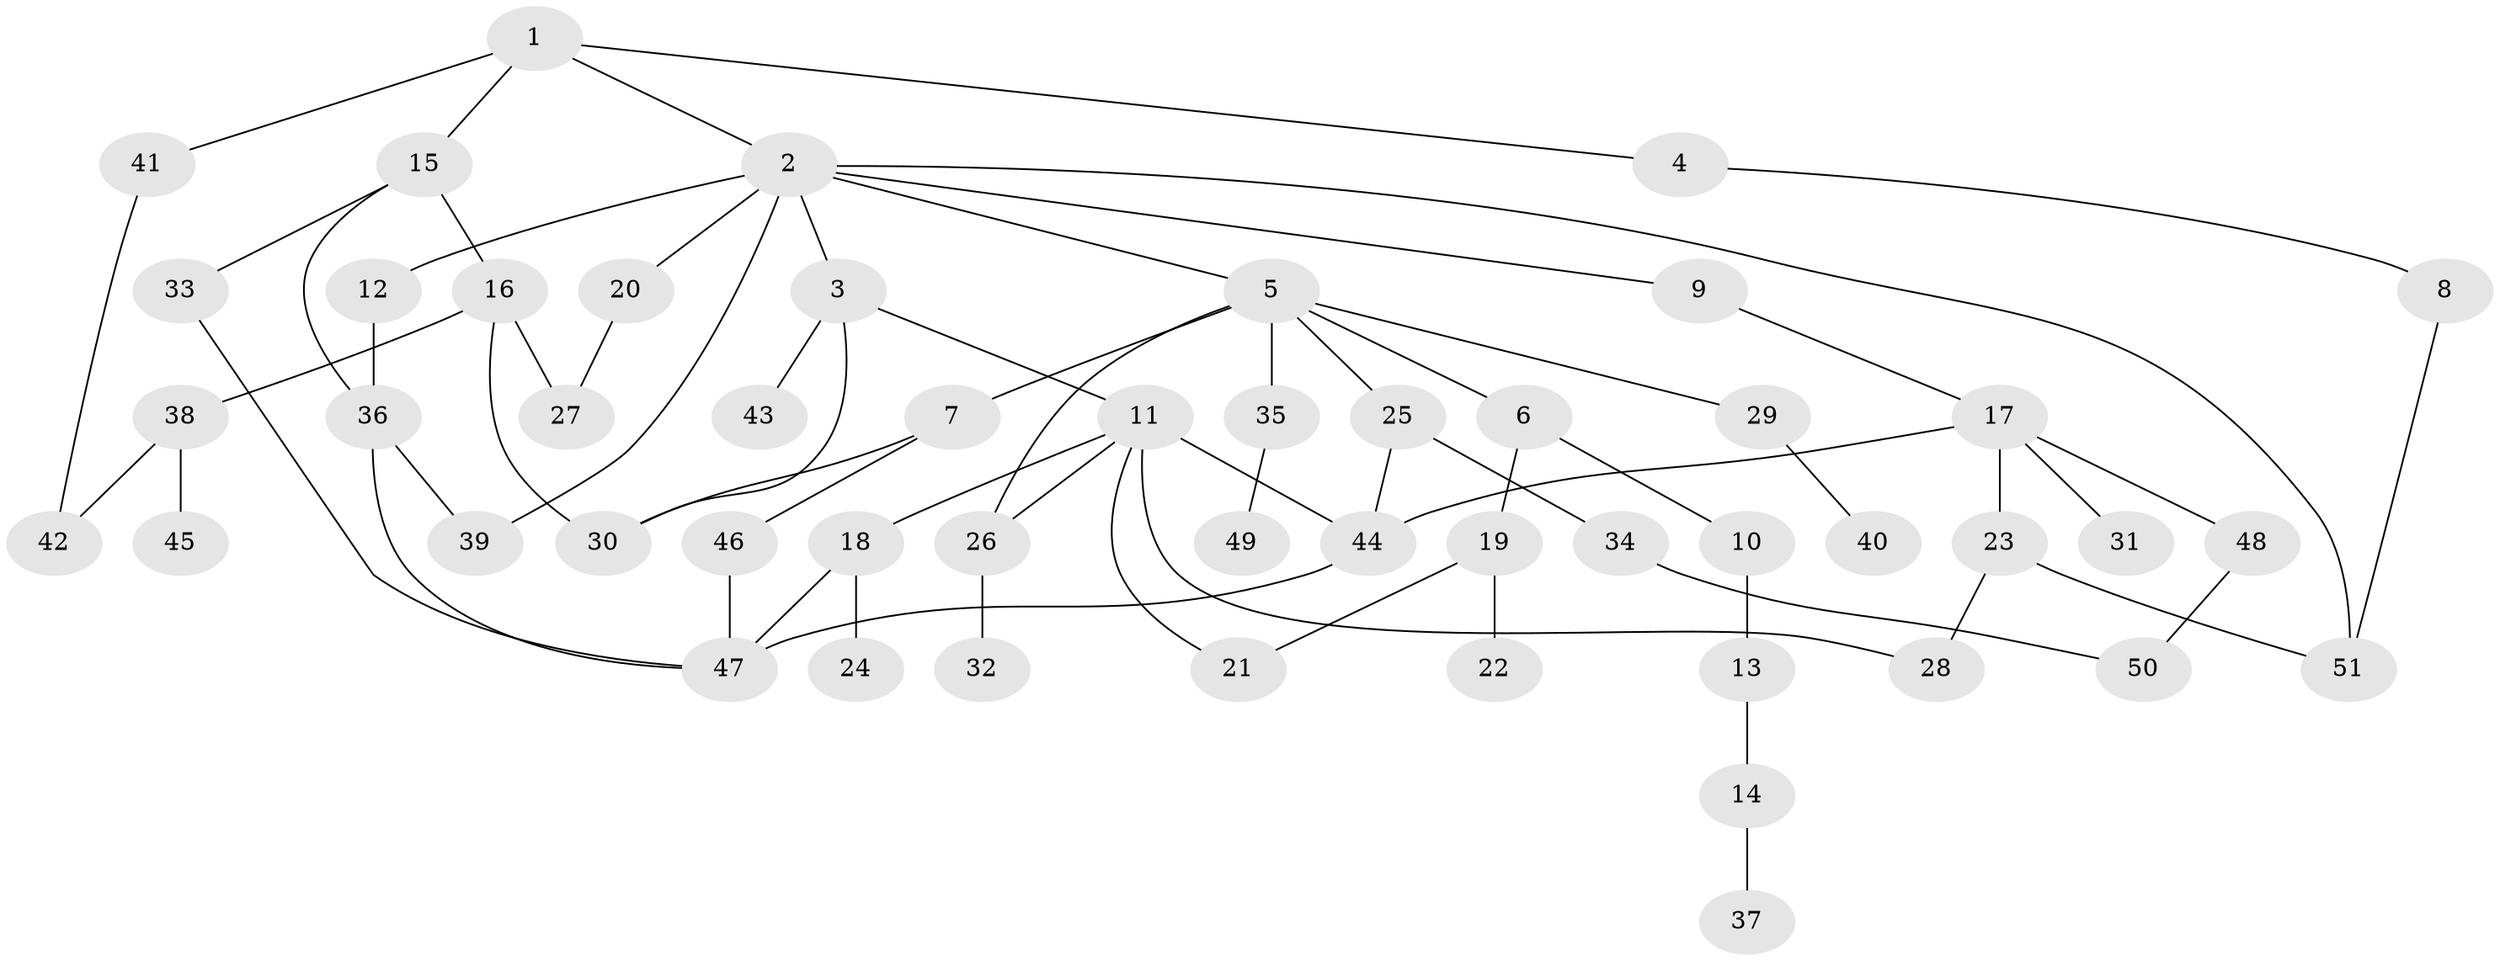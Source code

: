 // coarse degree distribution, {2: 0.34285714285714286, 3: 0.17142857142857143, 4: 0.11428571428571428, 5: 0.08571428571428572, 1: 0.22857142857142856, 8: 0.02857142857142857, 11: 0.02857142857142857}
// Generated by graph-tools (version 1.1) at 2025/44/03/04/25 21:44:24]
// undirected, 51 vertices, 68 edges
graph export_dot {
graph [start="1"]
  node [color=gray90,style=filled];
  1;
  2;
  3;
  4;
  5;
  6;
  7;
  8;
  9;
  10;
  11;
  12;
  13;
  14;
  15;
  16;
  17;
  18;
  19;
  20;
  21;
  22;
  23;
  24;
  25;
  26;
  27;
  28;
  29;
  30;
  31;
  32;
  33;
  34;
  35;
  36;
  37;
  38;
  39;
  40;
  41;
  42;
  43;
  44;
  45;
  46;
  47;
  48;
  49;
  50;
  51;
  1 -- 2;
  1 -- 4;
  1 -- 15;
  1 -- 41;
  2 -- 3;
  2 -- 5;
  2 -- 9;
  2 -- 12;
  2 -- 20;
  2 -- 39;
  2 -- 51;
  3 -- 11;
  3 -- 30;
  3 -- 43;
  4 -- 8;
  5 -- 6;
  5 -- 7;
  5 -- 25;
  5 -- 29;
  5 -- 35;
  5 -- 26;
  6 -- 10;
  6 -- 19;
  7 -- 46;
  7 -- 30;
  8 -- 51;
  9 -- 17;
  10 -- 13;
  11 -- 18;
  11 -- 21;
  11 -- 26;
  11 -- 28;
  11 -- 44;
  12 -- 36;
  13 -- 14;
  14 -- 37;
  15 -- 16;
  15 -- 33;
  15 -- 36;
  16 -- 38;
  16 -- 30;
  16 -- 27;
  17 -- 23;
  17 -- 31;
  17 -- 48;
  17 -- 44;
  18 -- 24;
  18 -- 47;
  19 -- 22;
  19 -- 21;
  20 -- 27;
  23 -- 28;
  23 -- 51;
  25 -- 34;
  25 -- 44;
  26 -- 32;
  29 -- 40;
  33 -- 47;
  34 -- 50;
  35 -- 49;
  36 -- 39;
  36 -- 47;
  38 -- 45;
  38 -- 42;
  41 -- 42;
  44 -- 47;
  46 -- 47;
  48 -- 50;
}
